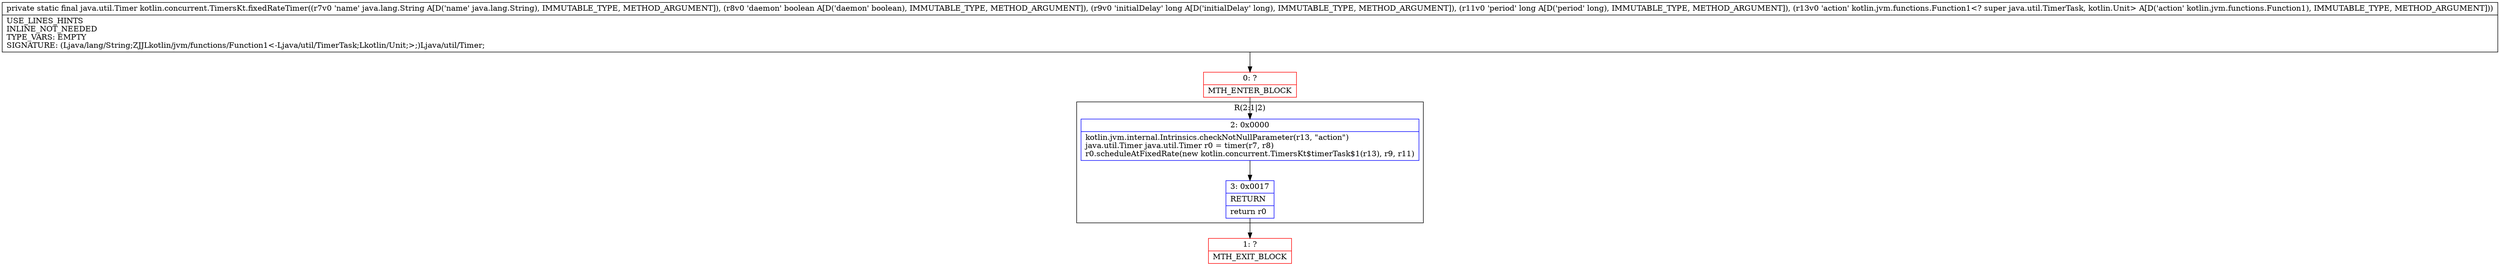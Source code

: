 digraph "CFG forkotlin.concurrent.TimersKt.fixedRateTimer(Ljava\/lang\/String;ZJJLkotlin\/jvm\/functions\/Function1;)Ljava\/util\/Timer;" {
subgraph cluster_Region_263482784 {
label = "R(2:1|2)";
node [shape=record,color=blue];
Node_2 [shape=record,label="{2\:\ 0x0000|kotlin.jvm.internal.Intrinsics.checkNotNullParameter(r13, \"action\")\ljava.util.Timer java.util.Timer r0 = timer(r7, r8)\lr0.scheduleAtFixedRate(new kotlin.concurrent.TimersKt$timerTask$1(r13), r9, r11)\l}"];
Node_3 [shape=record,label="{3\:\ 0x0017|RETURN\l|return r0\l}"];
}
Node_0 [shape=record,color=red,label="{0\:\ ?|MTH_ENTER_BLOCK\l}"];
Node_1 [shape=record,color=red,label="{1\:\ ?|MTH_EXIT_BLOCK\l}"];
MethodNode[shape=record,label="{private static final java.util.Timer kotlin.concurrent.TimersKt.fixedRateTimer((r7v0 'name' java.lang.String A[D('name' java.lang.String), IMMUTABLE_TYPE, METHOD_ARGUMENT]), (r8v0 'daemon' boolean A[D('daemon' boolean), IMMUTABLE_TYPE, METHOD_ARGUMENT]), (r9v0 'initialDelay' long A[D('initialDelay' long), IMMUTABLE_TYPE, METHOD_ARGUMENT]), (r11v0 'period' long A[D('period' long), IMMUTABLE_TYPE, METHOD_ARGUMENT]), (r13v0 'action' kotlin.jvm.functions.Function1\<? super java.util.TimerTask, kotlin.Unit\> A[D('action' kotlin.jvm.functions.Function1), IMMUTABLE_TYPE, METHOD_ARGUMENT]))  | USE_LINES_HINTS\lINLINE_NOT_NEEDED\lTYPE_VARS: EMPTY\lSIGNATURE: (Ljava\/lang\/String;ZJJLkotlin\/jvm\/functions\/Function1\<\-Ljava\/util\/TimerTask;Lkotlin\/Unit;\>;)Ljava\/util\/Timer;\l}"];
MethodNode -> Node_0;Node_2 -> Node_3;
Node_3 -> Node_1;
Node_0 -> Node_2;
}

